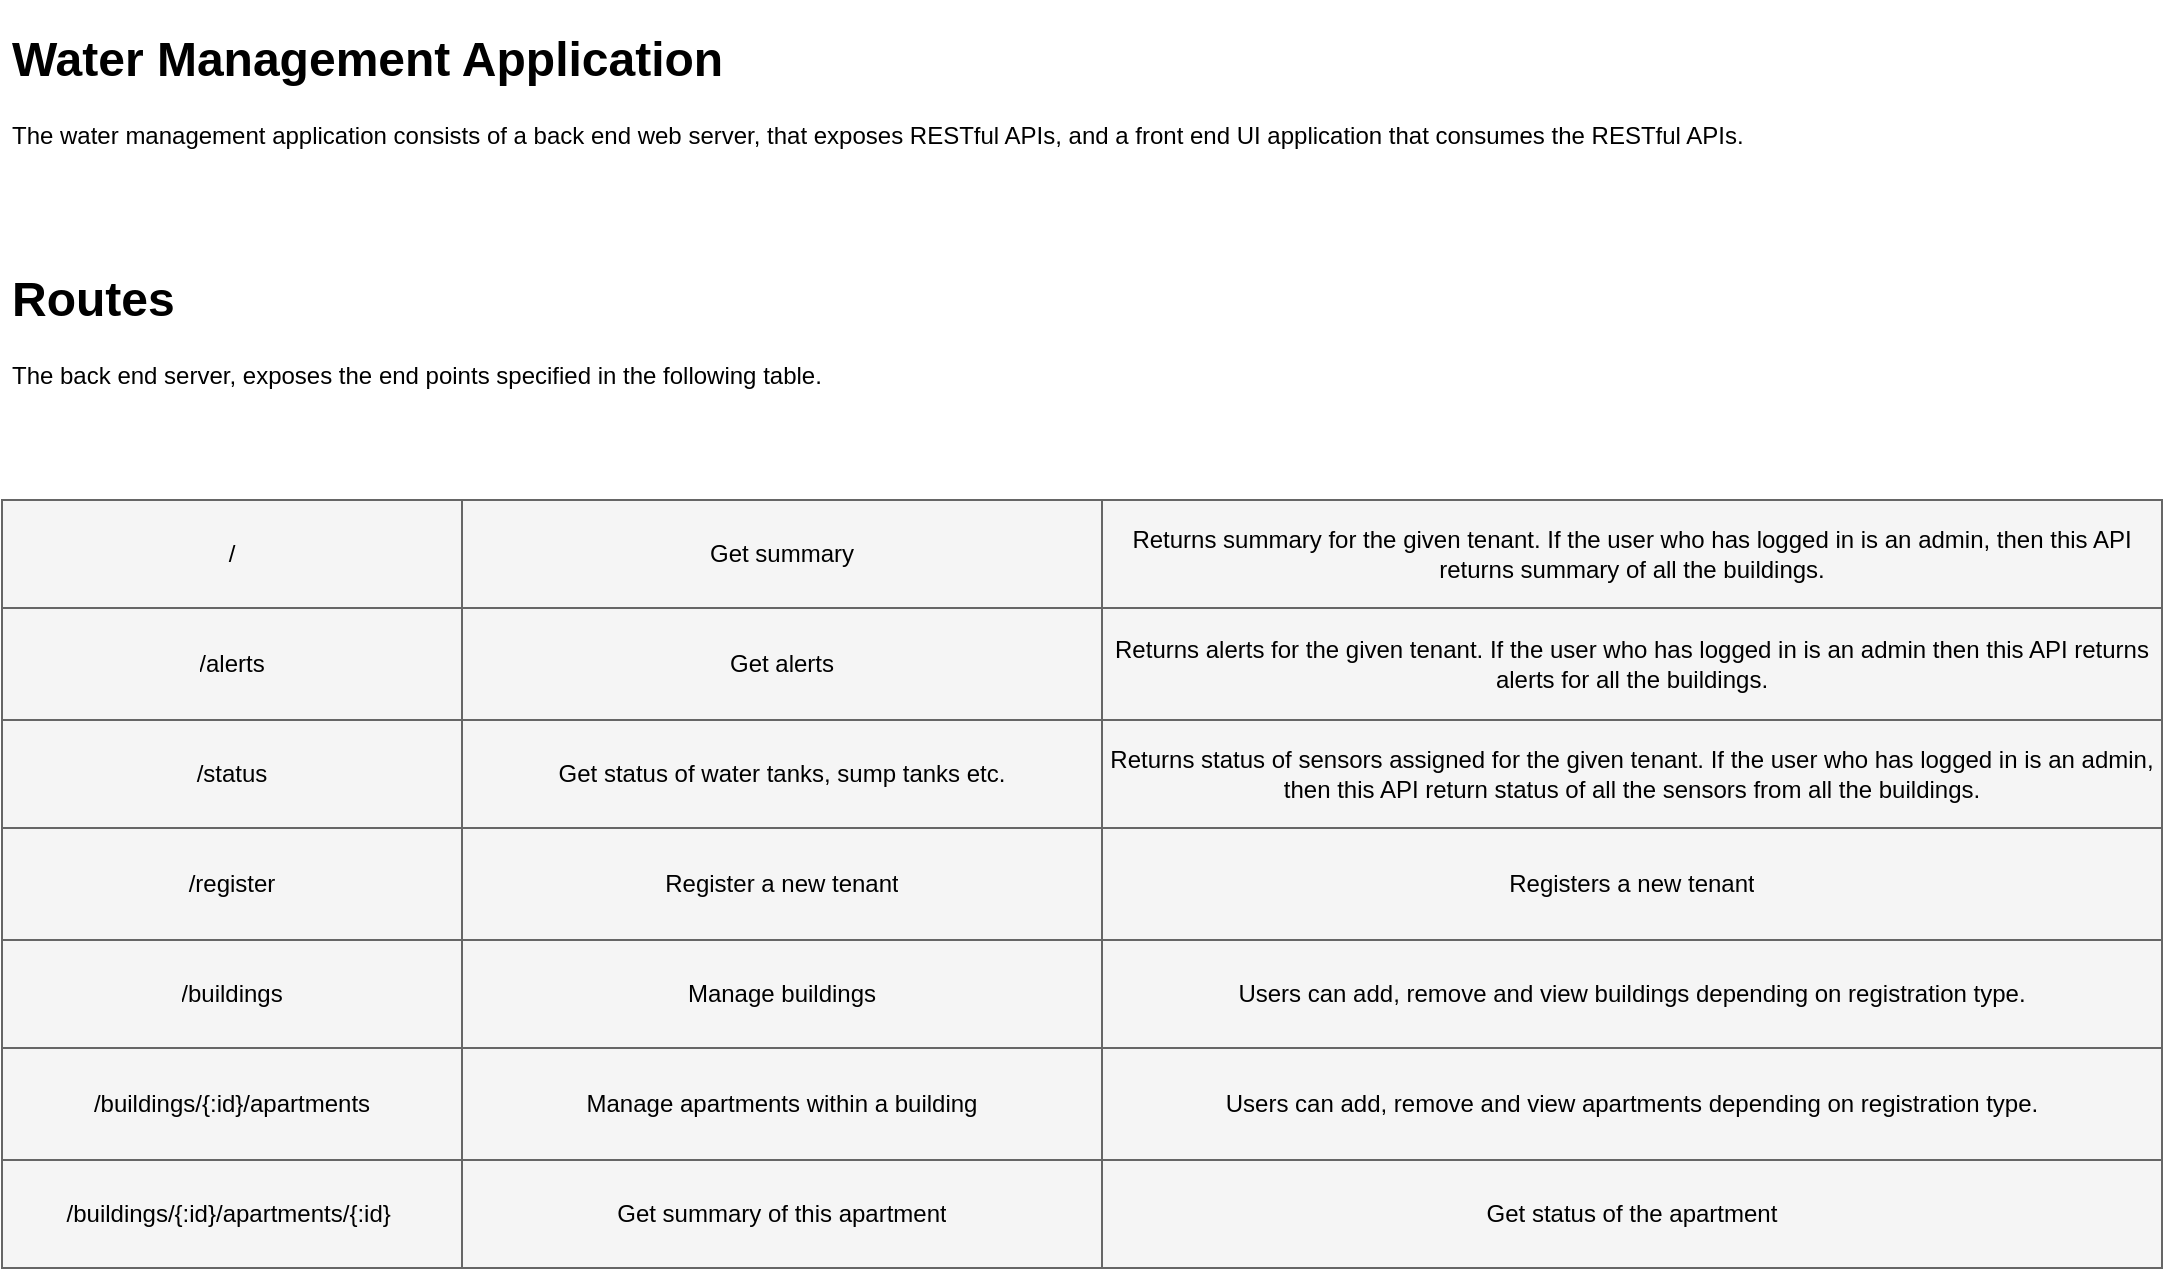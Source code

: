 <mxfile version="15.5.2" type="github">
  <diagram name="Routes" id="e7e014a7-5840-1c2e-5031-d8a46d1fe8dd">
    <mxGraphModel dx="1328" dy="923" grid="1" gridSize="10" guides="1" tooltips="1" connect="1" arrows="1" fold="1" page="1" pageScale="1" pageWidth="1169" pageHeight="826" background="none" math="0" shadow="0">
      <root>
        <mxCell id="0" />
        <mxCell id="1" parent="0" />
        <mxCell id="K8ONsZ2qzdu6_e_1s2cq-66" value="" style="shape=table;startSize=0;container=1;collapsible=0;childLayout=tableLayout;rounded=0;sketch=0;fillColor=#f5f5f5;strokeColor=#666666;fontColor=#333333;" vertex="1" parent="1">
          <mxGeometry x="40" y="280" width="1080" height="384" as="geometry" />
        </mxCell>
        <mxCell id="K8ONsZ2qzdu6_e_1s2cq-71" value="" style="shape=partialRectangle;collapsible=0;dropTarget=0;pointerEvents=0;fillColor=none;top=0;left=0;bottom=0;right=0;points=[[0,0.5],[1,0.5]];portConstraint=eastwest;" vertex="1" parent="K8ONsZ2qzdu6_e_1s2cq-66">
          <mxGeometry width="1080" height="54" as="geometry" />
        </mxCell>
        <mxCell id="K8ONsZ2qzdu6_e_1s2cq-72" value="/" style="shape=partialRectangle;html=1;whiteSpace=wrap;connectable=0;overflow=hidden;fillColor=none;top=0;left=0;bottom=0;right=0;pointerEvents=1;" vertex="1" parent="K8ONsZ2qzdu6_e_1s2cq-71">
          <mxGeometry width="230" height="54" as="geometry">
            <mxRectangle width="230" height="54" as="alternateBounds" />
          </mxGeometry>
        </mxCell>
        <mxCell id="K8ONsZ2qzdu6_e_1s2cq-73" value="Get summary" style="shape=partialRectangle;html=1;whiteSpace=wrap;connectable=0;overflow=hidden;fillColor=none;top=0;left=0;bottom=0;right=0;pointerEvents=1;" vertex="1" parent="K8ONsZ2qzdu6_e_1s2cq-71">
          <mxGeometry x="230" width="320" height="54" as="geometry">
            <mxRectangle width="320" height="54" as="alternateBounds" />
          </mxGeometry>
        </mxCell>
        <mxCell id="K8ONsZ2qzdu6_e_1s2cq-74" value="Returns summary for the given tenant. If the user who has logged in is an admin, then this API returns summary of all the buildings." style="shape=partialRectangle;html=1;whiteSpace=wrap;connectable=0;overflow=hidden;fillColor=none;top=0;left=0;bottom=0;right=0;pointerEvents=1;" vertex="1" parent="K8ONsZ2qzdu6_e_1s2cq-71">
          <mxGeometry x="550" width="530" height="54" as="geometry">
            <mxRectangle width="530" height="54" as="alternateBounds" />
          </mxGeometry>
        </mxCell>
        <mxCell id="K8ONsZ2qzdu6_e_1s2cq-75" value="" style="shape=partialRectangle;collapsible=0;dropTarget=0;pointerEvents=0;fillColor=none;top=0;left=0;bottom=0;right=0;points=[[0,0.5],[1,0.5]];portConstraint=eastwest;" vertex="1" parent="K8ONsZ2qzdu6_e_1s2cq-66">
          <mxGeometry y="54" width="1080" height="56" as="geometry" />
        </mxCell>
        <mxCell id="K8ONsZ2qzdu6_e_1s2cq-76" value="/alerts&lt;span style=&quot;white-space: pre&quot;&gt;&lt;/span&gt;" style="shape=partialRectangle;html=1;whiteSpace=wrap;connectable=0;overflow=hidden;fillColor=none;top=0;left=0;bottom=0;right=0;pointerEvents=1;" vertex="1" parent="K8ONsZ2qzdu6_e_1s2cq-75">
          <mxGeometry width="230" height="56" as="geometry">
            <mxRectangle width="230" height="56" as="alternateBounds" />
          </mxGeometry>
        </mxCell>
        <mxCell id="K8ONsZ2qzdu6_e_1s2cq-77" value="Get alerts" style="shape=partialRectangle;html=1;whiteSpace=wrap;connectable=0;overflow=hidden;fillColor=none;top=0;left=0;bottom=0;right=0;pointerEvents=1;" vertex="1" parent="K8ONsZ2qzdu6_e_1s2cq-75">
          <mxGeometry x="230" width="320" height="56" as="geometry">
            <mxRectangle width="320" height="56" as="alternateBounds" />
          </mxGeometry>
        </mxCell>
        <mxCell id="K8ONsZ2qzdu6_e_1s2cq-78" value="Returns alerts for the given tenant. If the user who has logged in is an admin then this API returns alerts for all the buildings." style="shape=partialRectangle;html=1;whiteSpace=wrap;connectable=0;overflow=hidden;fillColor=none;top=0;left=0;bottom=0;right=0;pointerEvents=1;" vertex="1" parent="K8ONsZ2qzdu6_e_1s2cq-75">
          <mxGeometry x="550" width="530" height="56" as="geometry">
            <mxRectangle width="530" height="56" as="alternateBounds" />
          </mxGeometry>
        </mxCell>
        <mxCell id="K8ONsZ2qzdu6_e_1s2cq-79" value="" style="shape=partialRectangle;collapsible=0;dropTarget=0;pointerEvents=0;fillColor=none;top=0;left=0;bottom=0;right=0;points=[[0,0.5],[1,0.5]];portConstraint=eastwest;" vertex="1" parent="K8ONsZ2qzdu6_e_1s2cq-66">
          <mxGeometry y="110" width="1080" height="54" as="geometry" />
        </mxCell>
        <mxCell id="K8ONsZ2qzdu6_e_1s2cq-80" value="/status" style="shape=partialRectangle;html=1;whiteSpace=wrap;connectable=0;overflow=hidden;fillColor=none;top=0;left=0;bottom=0;right=0;pointerEvents=1;" vertex="1" parent="K8ONsZ2qzdu6_e_1s2cq-79">
          <mxGeometry width="230" height="54" as="geometry">
            <mxRectangle width="230" height="54" as="alternateBounds" />
          </mxGeometry>
        </mxCell>
        <mxCell id="K8ONsZ2qzdu6_e_1s2cq-81" value="Get status of water tanks, sump tanks etc." style="shape=partialRectangle;html=1;whiteSpace=wrap;connectable=0;overflow=hidden;fillColor=none;top=0;left=0;bottom=0;right=0;pointerEvents=1;" vertex="1" parent="K8ONsZ2qzdu6_e_1s2cq-79">
          <mxGeometry x="230" width="320" height="54" as="geometry">
            <mxRectangle width="320" height="54" as="alternateBounds" />
          </mxGeometry>
        </mxCell>
        <mxCell id="K8ONsZ2qzdu6_e_1s2cq-82" value="&lt;div&gt;Returns status of sensors assigned for the given tenant. If the user who has logged in is an admin, then this API return status of all the sensors from all the buildings.&lt;br&gt;&lt;/div&gt;" style="shape=partialRectangle;html=1;whiteSpace=wrap;connectable=0;overflow=hidden;fillColor=none;top=0;left=0;bottom=0;right=0;pointerEvents=1;" vertex="1" parent="K8ONsZ2qzdu6_e_1s2cq-79">
          <mxGeometry x="550" width="530" height="54" as="geometry">
            <mxRectangle width="530" height="54" as="alternateBounds" />
          </mxGeometry>
        </mxCell>
        <mxCell id="K8ONsZ2qzdu6_e_1s2cq-83" style="shape=partialRectangle;collapsible=0;dropTarget=0;pointerEvents=0;fillColor=none;top=0;left=0;bottom=0;right=0;points=[[0,0.5],[1,0.5]];portConstraint=eastwest;" vertex="1" parent="K8ONsZ2qzdu6_e_1s2cq-66">
          <mxGeometry y="164" width="1080" height="56" as="geometry" />
        </mxCell>
        <mxCell id="K8ONsZ2qzdu6_e_1s2cq-84" value="/register" style="shape=partialRectangle;html=1;whiteSpace=wrap;connectable=0;overflow=hidden;fillColor=none;top=0;left=0;bottom=0;right=0;pointerEvents=1;" vertex="1" parent="K8ONsZ2qzdu6_e_1s2cq-83">
          <mxGeometry width="230" height="56" as="geometry">
            <mxRectangle width="230" height="56" as="alternateBounds" />
          </mxGeometry>
        </mxCell>
        <mxCell id="K8ONsZ2qzdu6_e_1s2cq-85" value="Register a new tenant" style="shape=partialRectangle;html=1;whiteSpace=wrap;connectable=0;overflow=hidden;fillColor=none;top=0;left=0;bottom=0;right=0;pointerEvents=1;" vertex="1" parent="K8ONsZ2qzdu6_e_1s2cq-83">
          <mxGeometry x="230" width="320" height="56" as="geometry">
            <mxRectangle width="320" height="56" as="alternateBounds" />
          </mxGeometry>
        </mxCell>
        <mxCell id="K8ONsZ2qzdu6_e_1s2cq-86" value="Registers a new tenant" style="shape=partialRectangle;html=1;whiteSpace=wrap;connectable=0;overflow=hidden;fillColor=none;top=0;left=0;bottom=0;right=0;pointerEvents=1;" vertex="1" parent="K8ONsZ2qzdu6_e_1s2cq-83">
          <mxGeometry x="550" width="530" height="56" as="geometry">
            <mxRectangle width="530" height="56" as="alternateBounds" />
          </mxGeometry>
        </mxCell>
        <mxCell id="K8ONsZ2qzdu6_e_1s2cq-87" style="shape=partialRectangle;collapsible=0;dropTarget=0;pointerEvents=0;fillColor=none;top=0;left=0;bottom=0;right=0;points=[[0,0.5],[1,0.5]];portConstraint=eastwest;" vertex="1" parent="K8ONsZ2qzdu6_e_1s2cq-66">
          <mxGeometry y="220" width="1080" height="54" as="geometry" />
        </mxCell>
        <mxCell id="K8ONsZ2qzdu6_e_1s2cq-88" value="/buildings" style="shape=partialRectangle;html=1;whiteSpace=wrap;connectable=0;overflow=hidden;fillColor=none;top=0;left=0;bottom=0;right=0;pointerEvents=1;" vertex="1" parent="K8ONsZ2qzdu6_e_1s2cq-87">
          <mxGeometry width="230" height="54" as="geometry">
            <mxRectangle width="230" height="54" as="alternateBounds" />
          </mxGeometry>
        </mxCell>
        <mxCell id="K8ONsZ2qzdu6_e_1s2cq-89" value="Manage buildings" style="shape=partialRectangle;html=1;whiteSpace=wrap;connectable=0;overflow=hidden;fillColor=none;top=0;left=0;bottom=0;right=0;pointerEvents=1;" vertex="1" parent="K8ONsZ2qzdu6_e_1s2cq-87">
          <mxGeometry x="230" width="320" height="54" as="geometry">
            <mxRectangle width="320" height="54" as="alternateBounds" />
          </mxGeometry>
        </mxCell>
        <mxCell id="K8ONsZ2qzdu6_e_1s2cq-90" value="Users can add, remove and view buildings depending on registration type." style="shape=partialRectangle;html=1;whiteSpace=wrap;connectable=0;overflow=hidden;fillColor=none;top=0;left=0;bottom=0;right=0;pointerEvents=1;" vertex="1" parent="K8ONsZ2qzdu6_e_1s2cq-87">
          <mxGeometry x="550" width="530" height="54" as="geometry">
            <mxRectangle width="530" height="54" as="alternateBounds" />
          </mxGeometry>
        </mxCell>
        <mxCell id="K8ONsZ2qzdu6_e_1s2cq-91" style="shape=partialRectangle;collapsible=0;dropTarget=0;pointerEvents=0;fillColor=none;top=0;left=0;bottom=0;right=0;points=[[0,0.5],[1,0.5]];portConstraint=eastwest;" vertex="1" parent="K8ONsZ2qzdu6_e_1s2cq-66">
          <mxGeometry y="274" width="1080" height="56" as="geometry" />
        </mxCell>
        <mxCell id="K8ONsZ2qzdu6_e_1s2cq-92" value="/buildings/{:id}/apartments" style="shape=partialRectangle;html=1;whiteSpace=wrap;connectable=0;overflow=hidden;fillColor=none;top=0;left=0;bottom=0;right=0;pointerEvents=1;" vertex="1" parent="K8ONsZ2qzdu6_e_1s2cq-91">
          <mxGeometry width="230" height="56" as="geometry">
            <mxRectangle width="230" height="56" as="alternateBounds" />
          </mxGeometry>
        </mxCell>
        <mxCell id="K8ONsZ2qzdu6_e_1s2cq-93" value="Manage apartments within a building" style="shape=partialRectangle;html=1;whiteSpace=wrap;connectable=0;overflow=hidden;fillColor=none;top=0;left=0;bottom=0;right=0;pointerEvents=1;" vertex="1" parent="K8ONsZ2qzdu6_e_1s2cq-91">
          <mxGeometry x="230" width="320" height="56" as="geometry">
            <mxRectangle width="320" height="56" as="alternateBounds" />
          </mxGeometry>
        </mxCell>
        <mxCell id="K8ONsZ2qzdu6_e_1s2cq-94" value="Users can add, remove and view apartments depending on registration type." style="shape=partialRectangle;html=1;whiteSpace=wrap;connectable=0;overflow=hidden;fillColor=none;top=0;left=0;bottom=0;right=0;pointerEvents=1;" vertex="1" parent="K8ONsZ2qzdu6_e_1s2cq-91">
          <mxGeometry x="550" width="530" height="56" as="geometry">
            <mxRectangle width="530" height="56" as="alternateBounds" />
          </mxGeometry>
        </mxCell>
        <mxCell id="K8ONsZ2qzdu6_e_1s2cq-95" style="shape=partialRectangle;collapsible=0;dropTarget=0;pointerEvents=0;fillColor=none;top=0;left=0;bottom=0;right=0;points=[[0,0.5],[1,0.5]];portConstraint=eastwest;" vertex="1" parent="K8ONsZ2qzdu6_e_1s2cq-66">
          <mxGeometry y="330" width="1080" height="54" as="geometry" />
        </mxCell>
        <mxCell id="K8ONsZ2qzdu6_e_1s2cq-96" value="/buildings/{:id}/apartments/{:id}&lt;span style=&quot;white-space: pre&quot;&gt;	&lt;/span&gt;" style="shape=partialRectangle;html=1;whiteSpace=wrap;connectable=0;overflow=hidden;fillColor=none;top=0;left=0;bottom=0;right=0;pointerEvents=1;" vertex="1" parent="K8ONsZ2qzdu6_e_1s2cq-95">
          <mxGeometry width="230" height="54" as="geometry">
            <mxRectangle width="230" height="54" as="alternateBounds" />
          </mxGeometry>
        </mxCell>
        <mxCell id="K8ONsZ2qzdu6_e_1s2cq-97" value="Get summary of this apartment" style="shape=partialRectangle;html=1;whiteSpace=wrap;connectable=0;overflow=hidden;fillColor=none;top=0;left=0;bottom=0;right=0;pointerEvents=1;" vertex="1" parent="K8ONsZ2qzdu6_e_1s2cq-95">
          <mxGeometry x="230" width="320" height="54" as="geometry">
            <mxRectangle width="320" height="54" as="alternateBounds" />
          </mxGeometry>
        </mxCell>
        <mxCell id="K8ONsZ2qzdu6_e_1s2cq-98" value="Get status of the apartment" style="shape=partialRectangle;html=1;whiteSpace=wrap;connectable=0;overflow=hidden;fillColor=none;top=0;left=0;bottom=0;right=0;pointerEvents=1;" vertex="1" parent="K8ONsZ2qzdu6_e_1s2cq-95">
          <mxGeometry x="550" width="530" height="54" as="geometry">
            <mxRectangle width="530" height="54" as="alternateBounds" />
          </mxGeometry>
        </mxCell>
        <mxCell id="K8ONsZ2qzdu6_e_1s2cq-103" value="&lt;h1&gt;Water Management Application&lt;/h1&gt;&lt;p&gt;The water management application consists of a back end web server, that exposes RESTful APIs, and a front end UI application that consumes the RESTful APIs.&lt;br&gt;&lt;/p&gt;" style="text;html=1;strokeColor=none;fillColor=none;spacing=5;spacingTop=-20;whiteSpace=wrap;overflow=hidden;rounded=0;sketch=0;startSize=0;" vertex="1" parent="1">
          <mxGeometry x="40" y="40" width="1080" height="100" as="geometry" />
        </mxCell>
        <mxCell id="K8ONsZ2qzdu6_e_1s2cq-105" value="&lt;h1&gt;Routes&lt;br&gt;&lt;/h1&gt;&lt;p&gt;The back end server, exposes the end points specified in the following table.&lt;br&gt;&lt;/p&gt;" style="text;html=1;strokeColor=none;fillColor=none;spacing=5;spacingTop=-20;whiteSpace=wrap;overflow=hidden;rounded=0;sketch=0;startSize=0;" vertex="1" parent="1">
          <mxGeometry x="40" y="160" width="1080" height="100" as="geometry" />
        </mxCell>
      </root>
    </mxGraphModel>
  </diagram>
</mxfile>
